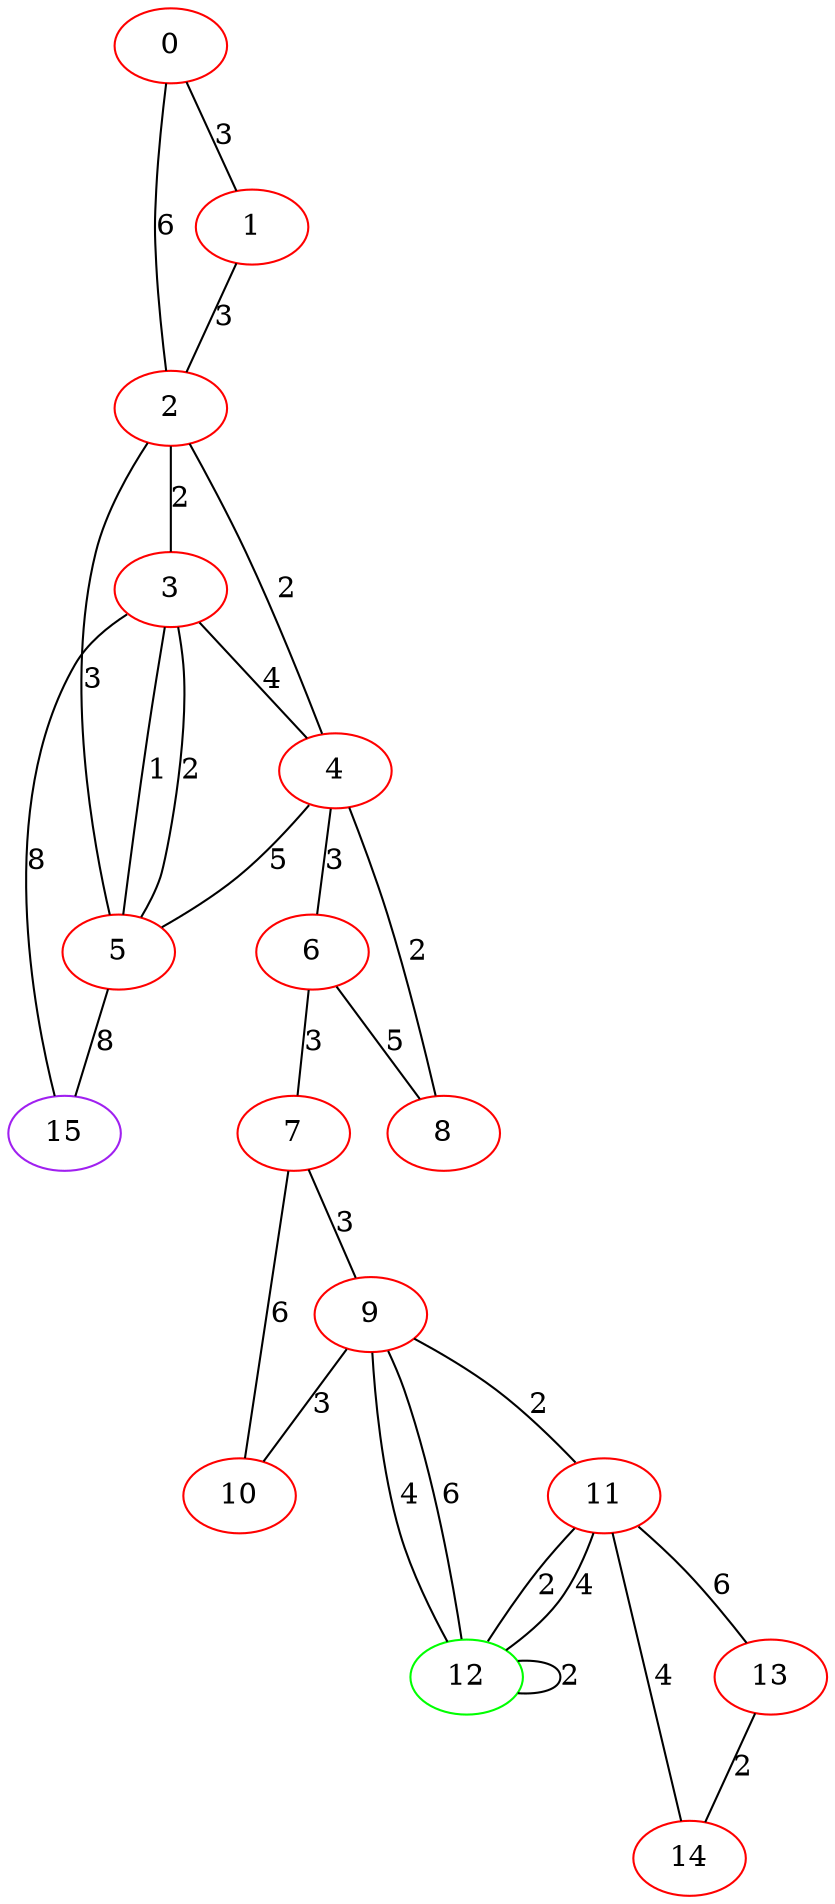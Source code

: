 graph "" {
0 [color=red, weight=1];
1 [color=red, weight=1];
2 [color=red, weight=1];
3 [color=red, weight=1];
4 [color=red, weight=1];
5 [color=red, weight=1];
6 [color=red, weight=1];
7 [color=red, weight=1];
8 [color=red, weight=1];
9 [color=red, weight=1];
10 [color=red, weight=1];
11 [color=red, weight=1];
12 [color=green, weight=2];
13 [color=red, weight=1];
14 [color=red, weight=1];
15 [color=purple, weight=4];
0 -- 1  [key=0, label=3];
0 -- 2  [key=0, label=6];
1 -- 2  [key=0, label=3];
2 -- 3  [key=0, label=2];
2 -- 4  [key=0, label=2];
2 -- 5  [key=0, label=3];
3 -- 4  [key=0, label=4];
3 -- 5  [key=0, label=1];
3 -- 5  [key=1, label=2];
3 -- 15  [key=0, label=8];
4 -- 8  [key=0, label=2];
4 -- 5  [key=0, label=5];
4 -- 6  [key=0, label=3];
5 -- 15  [key=0, label=8];
6 -- 8  [key=0, label=5];
6 -- 7  [key=0, label=3];
7 -- 9  [key=0, label=3];
7 -- 10  [key=0, label=6];
9 -- 10  [key=0, label=3];
9 -- 11  [key=0, label=2];
9 -- 12  [key=0, label=4];
9 -- 12  [key=1, label=6];
11 -- 12  [key=0, label=2];
11 -- 12  [key=1, label=4];
11 -- 13  [key=0, label=6];
11 -- 14  [key=0, label=4];
12 -- 12  [key=0, label=2];
13 -- 14  [key=0, label=2];
}
